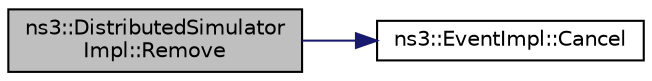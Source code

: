 digraph "ns3::DistributedSimulatorImpl::Remove"
{
  edge [fontname="Helvetica",fontsize="10",labelfontname="Helvetica",labelfontsize="10"];
  node [fontname="Helvetica",fontsize="10",shape=record];
  rankdir="LR";
  Node1 [label="ns3::DistributedSimulator\lImpl::Remove",height=0.2,width=0.4,color="black", fillcolor="grey75", style="filled", fontcolor="black"];
  Node1 -> Node2 [color="midnightblue",fontsize="10",style="solid"];
  Node2 [label="ns3::EventImpl::Cancel",height=0.2,width=0.4,color="black", fillcolor="white", style="filled",URL="$da/def/classns3_1_1EventImpl.html#a9685fbe7005b7087653f6dcda96047dd"];
}
